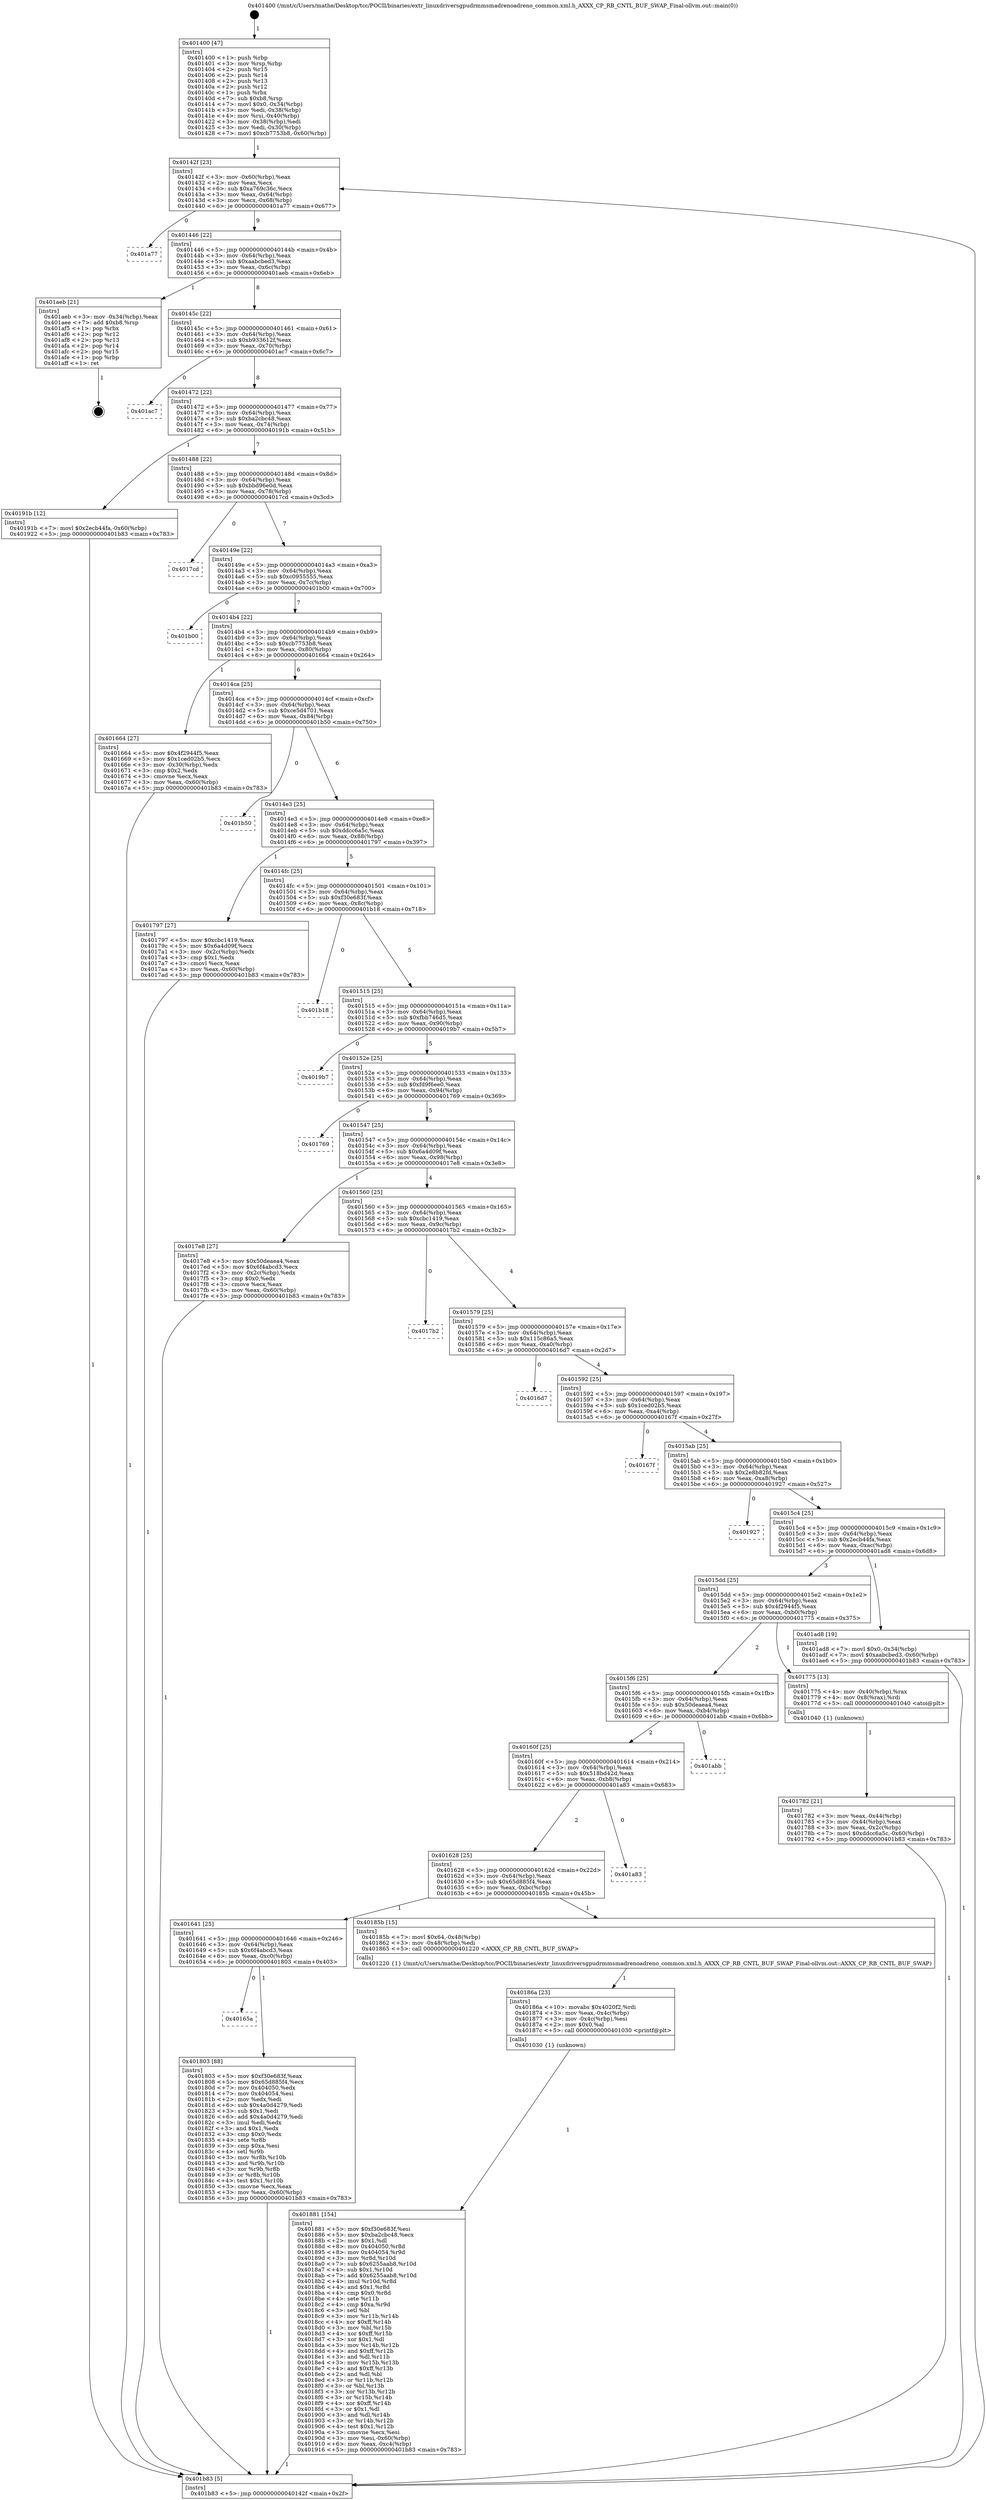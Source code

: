 digraph "0x401400" {
  label = "0x401400 (/mnt/c/Users/mathe/Desktop/tcc/POCII/binaries/extr_linuxdriversgpudrmmsmadrenoadreno_common.xml.h_AXXX_CP_RB_CNTL_BUF_SWAP_Final-ollvm.out::main(0))"
  labelloc = "t"
  node[shape=record]

  Entry [label="",width=0.3,height=0.3,shape=circle,fillcolor=black,style=filled]
  "0x40142f" [label="{
     0x40142f [23]\l
     | [instrs]\l
     &nbsp;&nbsp;0x40142f \<+3\>: mov -0x60(%rbp),%eax\l
     &nbsp;&nbsp;0x401432 \<+2\>: mov %eax,%ecx\l
     &nbsp;&nbsp;0x401434 \<+6\>: sub $0xa769c36c,%ecx\l
     &nbsp;&nbsp;0x40143a \<+3\>: mov %eax,-0x64(%rbp)\l
     &nbsp;&nbsp;0x40143d \<+3\>: mov %ecx,-0x68(%rbp)\l
     &nbsp;&nbsp;0x401440 \<+6\>: je 0000000000401a77 \<main+0x677\>\l
  }"]
  "0x401a77" [label="{
     0x401a77\l
  }", style=dashed]
  "0x401446" [label="{
     0x401446 [22]\l
     | [instrs]\l
     &nbsp;&nbsp;0x401446 \<+5\>: jmp 000000000040144b \<main+0x4b\>\l
     &nbsp;&nbsp;0x40144b \<+3\>: mov -0x64(%rbp),%eax\l
     &nbsp;&nbsp;0x40144e \<+5\>: sub $0xaabcbed3,%eax\l
     &nbsp;&nbsp;0x401453 \<+3\>: mov %eax,-0x6c(%rbp)\l
     &nbsp;&nbsp;0x401456 \<+6\>: je 0000000000401aeb \<main+0x6eb\>\l
  }"]
  Exit [label="",width=0.3,height=0.3,shape=circle,fillcolor=black,style=filled,peripheries=2]
  "0x401aeb" [label="{
     0x401aeb [21]\l
     | [instrs]\l
     &nbsp;&nbsp;0x401aeb \<+3\>: mov -0x34(%rbp),%eax\l
     &nbsp;&nbsp;0x401aee \<+7\>: add $0xb8,%rsp\l
     &nbsp;&nbsp;0x401af5 \<+1\>: pop %rbx\l
     &nbsp;&nbsp;0x401af6 \<+2\>: pop %r12\l
     &nbsp;&nbsp;0x401af8 \<+2\>: pop %r13\l
     &nbsp;&nbsp;0x401afa \<+2\>: pop %r14\l
     &nbsp;&nbsp;0x401afc \<+2\>: pop %r15\l
     &nbsp;&nbsp;0x401afe \<+1\>: pop %rbp\l
     &nbsp;&nbsp;0x401aff \<+1\>: ret\l
  }"]
  "0x40145c" [label="{
     0x40145c [22]\l
     | [instrs]\l
     &nbsp;&nbsp;0x40145c \<+5\>: jmp 0000000000401461 \<main+0x61\>\l
     &nbsp;&nbsp;0x401461 \<+3\>: mov -0x64(%rbp),%eax\l
     &nbsp;&nbsp;0x401464 \<+5\>: sub $0xb933612f,%eax\l
     &nbsp;&nbsp;0x401469 \<+3\>: mov %eax,-0x70(%rbp)\l
     &nbsp;&nbsp;0x40146c \<+6\>: je 0000000000401ac7 \<main+0x6c7\>\l
  }"]
  "0x401881" [label="{
     0x401881 [154]\l
     | [instrs]\l
     &nbsp;&nbsp;0x401881 \<+5\>: mov $0xf30e683f,%esi\l
     &nbsp;&nbsp;0x401886 \<+5\>: mov $0xba2cbc48,%ecx\l
     &nbsp;&nbsp;0x40188b \<+2\>: mov $0x1,%dl\l
     &nbsp;&nbsp;0x40188d \<+8\>: mov 0x404050,%r8d\l
     &nbsp;&nbsp;0x401895 \<+8\>: mov 0x404054,%r9d\l
     &nbsp;&nbsp;0x40189d \<+3\>: mov %r8d,%r10d\l
     &nbsp;&nbsp;0x4018a0 \<+7\>: sub $0x6255aab8,%r10d\l
     &nbsp;&nbsp;0x4018a7 \<+4\>: sub $0x1,%r10d\l
     &nbsp;&nbsp;0x4018ab \<+7\>: add $0x6255aab8,%r10d\l
     &nbsp;&nbsp;0x4018b2 \<+4\>: imul %r10d,%r8d\l
     &nbsp;&nbsp;0x4018b6 \<+4\>: and $0x1,%r8d\l
     &nbsp;&nbsp;0x4018ba \<+4\>: cmp $0x0,%r8d\l
     &nbsp;&nbsp;0x4018be \<+4\>: sete %r11b\l
     &nbsp;&nbsp;0x4018c2 \<+4\>: cmp $0xa,%r9d\l
     &nbsp;&nbsp;0x4018c6 \<+3\>: setl %bl\l
     &nbsp;&nbsp;0x4018c9 \<+3\>: mov %r11b,%r14b\l
     &nbsp;&nbsp;0x4018cc \<+4\>: xor $0xff,%r14b\l
     &nbsp;&nbsp;0x4018d0 \<+3\>: mov %bl,%r15b\l
     &nbsp;&nbsp;0x4018d3 \<+4\>: xor $0xff,%r15b\l
     &nbsp;&nbsp;0x4018d7 \<+3\>: xor $0x1,%dl\l
     &nbsp;&nbsp;0x4018da \<+3\>: mov %r14b,%r12b\l
     &nbsp;&nbsp;0x4018dd \<+4\>: and $0xff,%r12b\l
     &nbsp;&nbsp;0x4018e1 \<+3\>: and %dl,%r11b\l
     &nbsp;&nbsp;0x4018e4 \<+3\>: mov %r15b,%r13b\l
     &nbsp;&nbsp;0x4018e7 \<+4\>: and $0xff,%r13b\l
     &nbsp;&nbsp;0x4018eb \<+2\>: and %dl,%bl\l
     &nbsp;&nbsp;0x4018ed \<+3\>: or %r11b,%r12b\l
     &nbsp;&nbsp;0x4018f0 \<+3\>: or %bl,%r13b\l
     &nbsp;&nbsp;0x4018f3 \<+3\>: xor %r13b,%r12b\l
     &nbsp;&nbsp;0x4018f6 \<+3\>: or %r15b,%r14b\l
     &nbsp;&nbsp;0x4018f9 \<+4\>: xor $0xff,%r14b\l
     &nbsp;&nbsp;0x4018fd \<+3\>: or $0x1,%dl\l
     &nbsp;&nbsp;0x401900 \<+3\>: and %dl,%r14b\l
     &nbsp;&nbsp;0x401903 \<+3\>: or %r14b,%r12b\l
     &nbsp;&nbsp;0x401906 \<+4\>: test $0x1,%r12b\l
     &nbsp;&nbsp;0x40190a \<+3\>: cmovne %ecx,%esi\l
     &nbsp;&nbsp;0x40190d \<+3\>: mov %esi,-0x60(%rbp)\l
     &nbsp;&nbsp;0x401910 \<+6\>: mov %eax,-0xc4(%rbp)\l
     &nbsp;&nbsp;0x401916 \<+5\>: jmp 0000000000401b83 \<main+0x783\>\l
  }"]
  "0x401ac7" [label="{
     0x401ac7\l
  }", style=dashed]
  "0x401472" [label="{
     0x401472 [22]\l
     | [instrs]\l
     &nbsp;&nbsp;0x401472 \<+5\>: jmp 0000000000401477 \<main+0x77\>\l
     &nbsp;&nbsp;0x401477 \<+3\>: mov -0x64(%rbp),%eax\l
     &nbsp;&nbsp;0x40147a \<+5\>: sub $0xba2cbc48,%eax\l
     &nbsp;&nbsp;0x40147f \<+3\>: mov %eax,-0x74(%rbp)\l
     &nbsp;&nbsp;0x401482 \<+6\>: je 000000000040191b \<main+0x51b\>\l
  }"]
  "0x40186a" [label="{
     0x40186a [23]\l
     | [instrs]\l
     &nbsp;&nbsp;0x40186a \<+10\>: movabs $0x4020f2,%rdi\l
     &nbsp;&nbsp;0x401874 \<+3\>: mov %eax,-0x4c(%rbp)\l
     &nbsp;&nbsp;0x401877 \<+3\>: mov -0x4c(%rbp),%esi\l
     &nbsp;&nbsp;0x40187a \<+2\>: mov $0x0,%al\l
     &nbsp;&nbsp;0x40187c \<+5\>: call 0000000000401030 \<printf@plt\>\l
     | [calls]\l
     &nbsp;&nbsp;0x401030 \{1\} (unknown)\l
  }"]
  "0x40191b" [label="{
     0x40191b [12]\l
     | [instrs]\l
     &nbsp;&nbsp;0x40191b \<+7\>: movl $0x2ecb44fa,-0x60(%rbp)\l
     &nbsp;&nbsp;0x401922 \<+5\>: jmp 0000000000401b83 \<main+0x783\>\l
  }"]
  "0x401488" [label="{
     0x401488 [22]\l
     | [instrs]\l
     &nbsp;&nbsp;0x401488 \<+5\>: jmp 000000000040148d \<main+0x8d\>\l
     &nbsp;&nbsp;0x40148d \<+3\>: mov -0x64(%rbp),%eax\l
     &nbsp;&nbsp;0x401490 \<+5\>: sub $0xbbd96e0d,%eax\l
     &nbsp;&nbsp;0x401495 \<+3\>: mov %eax,-0x78(%rbp)\l
     &nbsp;&nbsp;0x401498 \<+6\>: je 00000000004017cd \<main+0x3cd\>\l
  }"]
  "0x40165a" [label="{
     0x40165a\l
  }", style=dashed]
  "0x4017cd" [label="{
     0x4017cd\l
  }", style=dashed]
  "0x40149e" [label="{
     0x40149e [22]\l
     | [instrs]\l
     &nbsp;&nbsp;0x40149e \<+5\>: jmp 00000000004014a3 \<main+0xa3\>\l
     &nbsp;&nbsp;0x4014a3 \<+3\>: mov -0x64(%rbp),%eax\l
     &nbsp;&nbsp;0x4014a6 \<+5\>: sub $0xc0955555,%eax\l
     &nbsp;&nbsp;0x4014ab \<+3\>: mov %eax,-0x7c(%rbp)\l
     &nbsp;&nbsp;0x4014ae \<+6\>: je 0000000000401b00 \<main+0x700\>\l
  }"]
  "0x401803" [label="{
     0x401803 [88]\l
     | [instrs]\l
     &nbsp;&nbsp;0x401803 \<+5\>: mov $0xf30e683f,%eax\l
     &nbsp;&nbsp;0x401808 \<+5\>: mov $0x65d885f4,%ecx\l
     &nbsp;&nbsp;0x40180d \<+7\>: mov 0x404050,%edx\l
     &nbsp;&nbsp;0x401814 \<+7\>: mov 0x404054,%esi\l
     &nbsp;&nbsp;0x40181b \<+2\>: mov %edx,%edi\l
     &nbsp;&nbsp;0x40181d \<+6\>: sub $0x4a0d4279,%edi\l
     &nbsp;&nbsp;0x401823 \<+3\>: sub $0x1,%edi\l
     &nbsp;&nbsp;0x401826 \<+6\>: add $0x4a0d4279,%edi\l
     &nbsp;&nbsp;0x40182c \<+3\>: imul %edi,%edx\l
     &nbsp;&nbsp;0x40182f \<+3\>: and $0x1,%edx\l
     &nbsp;&nbsp;0x401832 \<+3\>: cmp $0x0,%edx\l
     &nbsp;&nbsp;0x401835 \<+4\>: sete %r8b\l
     &nbsp;&nbsp;0x401839 \<+3\>: cmp $0xa,%esi\l
     &nbsp;&nbsp;0x40183c \<+4\>: setl %r9b\l
     &nbsp;&nbsp;0x401840 \<+3\>: mov %r8b,%r10b\l
     &nbsp;&nbsp;0x401843 \<+3\>: and %r9b,%r10b\l
     &nbsp;&nbsp;0x401846 \<+3\>: xor %r9b,%r8b\l
     &nbsp;&nbsp;0x401849 \<+3\>: or %r8b,%r10b\l
     &nbsp;&nbsp;0x40184c \<+4\>: test $0x1,%r10b\l
     &nbsp;&nbsp;0x401850 \<+3\>: cmovne %ecx,%eax\l
     &nbsp;&nbsp;0x401853 \<+3\>: mov %eax,-0x60(%rbp)\l
     &nbsp;&nbsp;0x401856 \<+5\>: jmp 0000000000401b83 \<main+0x783\>\l
  }"]
  "0x401b00" [label="{
     0x401b00\l
  }", style=dashed]
  "0x4014b4" [label="{
     0x4014b4 [22]\l
     | [instrs]\l
     &nbsp;&nbsp;0x4014b4 \<+5\>: jmp 00000000004014b9 \<main+0xb9\>\l
     &nbsp;&nbsp;0x4014b9 \<+3\>: mov -0x64(%rbp),%eax\l
     &nbsp;&nbsp;0x4014bc \<+5\>: sub $0xcb7753b8,%eax\l
     &nbsp;&nbsp;0x4014c1 \<+3\>: mov %eax,-0x80(%rbp)\l
     &nbsp;&nbsp;0x4014c4 \<+6\>: je 0000000000401664 \<main+0x264\>\l
  }"]
  "0x401641" [label="{
     0x401641 [25]\l
     | [instrs]\l
     &nbsp;&nbsp;0x401641 \<+5\>: jmp 0000000000401646 \<main+0x246\>\l
     &nbsp;&nbsp;0x401646 \<+3\>: mov -0x64(%rbp),%eax\l
     &nbsp;&nbsp;0x401649 \<+5\>: sub $0x6f4abcd3,%eax\l
     &nbsp;&nbsp;0x40164e \<+6\>: mov %eax,-0xc0(%rbp)\l
     &nbsp;&nbsp;0x401654 \<+6\>: je 0000000000401803 \<main+0x403\>\l
  }"]
  "0x401664" [label="{
     0x401664 [27]\l
     | [instrs]\l
     &nbsp;&nbsp;0x401664 \<+5\>: mov $0x4f2944f5,%eax\l
     &nbsp;&nbsp;0x401669 \<+5\>: mov $0x1ced02b5,%ecx\l
     &nbsp;&nbsp;0x40166e \<+3\>: mov -0x30(%rbp),%edx\l
     &nbsp;&nbsp;0x401671 \<+3\>: cmp $0x2,%edx\l
     &nbsp;&nbsp;0x401674 \<+3\>: cmovne %ecx,%eax\l
     &nbsp;&nbsp;0x401677 \<+3\>: mov %eax,-0x60(%rbp)\l
     &nbsp;&nbsp;0x40167a \<+5\>: jmp 0000000000401b83 \<main+0x783\>\l
  }"]
  "0x4014ca" [label="{
     0x4014ca [25]\l
     | [instrs]\l
     &nbsp;&nbsp;0x4014ca \<+5\>: jmp 00000000004014cf \<main+0xcf\>\l
     &nbsp;&nbsp;0x4014cf \<+3\>: mov -0x64(%rbp),%eax\l
     &nbsp;&nbsp;0x4014d2 \<+5\>: sub $0xce5d4701,%eax\l
     &nbsp;&nbsp;0x4014d7 \<+6\>: mov %eax,-0x84(%rbp)\l
     &nbsp;&nbsp;0x4014dd \<+6\>: je 0000000000401b50 \<main+0x750\>\l
  }"]
  "0x401b83" [label="{
     0x401b83 [5]\l
     | [instrs]\l
     &nbsp;&nbsp;0x401b83 \<+5\>: jmp 000000000040142f \<main+0x2f\>\l
  }"]
  "0x401400" [label="{
     0x401400 [47]\l
     | [instrs]\l
     &nbsp;&nbsp;0x401400 \<+1\>: push %rbp\l
     &nbsp;&nbsp;0x401401 \<+3\>: mov %rsp,%rbp\l
     &nbsp;&nbsp;0x401404 \<+2\>: push %r15\l
     &nbsp;&nbsp;0x401406 \<+2\>: push %r14\l
     &nbsp;&nbsp;0x401408 \<+2\>: push %r13\l
     &nbsp;&nbsp;0x40140a \<+2\>: push %r12\l
     &nbsp;&nbsp;0x40140c \<+1\>: push %rbx\l
     &nbsp;&nbsp;0x40140d \<+7\>: sub $0xb8,%rsp\l
     &nbsp;&nbsp;0x401414 \<+7\>: movl $0x0,-0x34(%rbp)\l
     &nbsp;&nbsp;0x40141b \<+3\>: mov %edi,-0x38(%rbp)\l
     &nbsp;&nbsp;0x40141e \<+4\>: mov %rsi,-0x40(%rbp)\l
     &nbsp;&nbsp;0x401422 \<+3\>: mov -0x38(%rbp),%edi\l
     &nbsp;&nbsp;0x401425 \<+3\>: mov %edi,-0x30(%rbp)\l
     &nbsp;&nbsp;0x401428 \<+7\>: movl $0xcb7753b8,-0x60(%rbp)\l
  }"]
  "0x40185b" [label="{
     0x40185b [15]\l
     | [instrs]\l
     &nbsp;&nbsp;0x40185b \<+7\>: movl $0x64,-0x48(%rbp)\l
     &nbsp;&nbsp;0x401862 \<+3\>: mov -0x48(%rbp),%edi\l
     &nbsp;&nbsp;0x401865 \<+5\>: call 0000000000401220 \<AXXX_CP_RB_CNTL_BUF_SWAP\>\l
     | [calls]\l
     &nbsp;&nbsp;0x401220 \{1\} (/mnt/c/Users/mathe/Desktop/tcc/POCII/binaries/extr_linuxdriversgpudrmmsmadrenoadreno_common.xml.h_AXXX_CP_RB_CNTL_BUF_SWAP_Final-ollvm.out::AXXX_CP_RB_CNTL_BUF_SWAP)\l
  }"]
  "0x401b50" [label="{
     0x401b50\l
  }", style=dashed]
  "0x4014e3" [label="{
     0x4014e3 [25]\l
     | [instrs]\l
     &nbsp;&nbsp;0x4014e3 \<+5\>: jmp 00000000004014e8 \<main+0xe8\>\l
     &nbsp;&nbsp;0x4014e8 \<+3\>: mov -0x64(%rbp),%eax\l
     &nbsp;&nbsp;0x4014eb \<+5\>: sub $0xddcc6a5c,%eax\l
     &nbsp;&nbsp;0x4014f0 \<+6\>: mov %eax,-0x88(%rbp)\l
     &nbsp;&nbsp;0x4014f6 \<+6\>: je 0000000000401797 \<main+0x397\>\l
  }"]
  "0x401628" [label="{
     0x401628 [25]\l
     | [instrs]\l
     &nbsp;&nbsp;0x401628 \<+5\>: jmp 000000000040162d \<main+0x22d\>\l
     &nbsp;&nbsp;0x40162d \<+3\>: mov -0x64(%rbp),%eax\l
     &nbsp;&nbsp;0x401630 \<+5\>: sub $0x65d885f4,%eax\l
     &nbsp;&nbsp;0x401635 \<+6\>: mov %eax,-0xbc(%rbp)\l
     &nbsp;&nbsp;0x40163b \<+6\>: je 000000000040185b \<main+0x45b\>\l
  }"]
  "0x401797" [label="{
     0x401797 [27]\l
     | [instrs]\l
     &nbsp;&nbsp;0x401797 \<+5\>: mov $0xcbc1419,%eax\l
     &nbsp;&nbsp;0x40179c \<+5\>: mov $0x6a4d09f,%ecx\l
     &nbsp;&nbsp;0x4017a1 \<+3\>: mov -0x2c(%rbp),%edx\l
     &nbsp;&nbsp;0x4017a4 \<+3\>: cmp $0x1,%edx\l
     &nbsp;&nbsp;0x4017a7 \<+3\>: cmovl %ecx,%eax\l
     &nbsp;&nbsp;0x4017aa \<+3\>: mov %eax,-0x60(%rbp)\l
     &nbsp;&nbsp;0x4017ad \<+5\>: jmp 0000000000401b83 \<main+0x783\>\l
  }"]
  "0x4014fc" [label="{
     0x4014fc [25]\l
     | [instrs]\l
     &nbsp;&nbsp;0x4014fc \<+5\>: jmp 0000000000401501 \<main+0x101\>\l
     &nbsp;&nbsp;0x401501 \<+3\>: mov -0x64(%rbp),%eax\l
     &nbsp;&nbsp;0x401504 \<+5\>: sub $0xf30e683f,%eax\l
     &nbsp;&nbsp;0x401509 \<+6\>: mov %eax,-0x8c(%rbp)\l
     &nbsp;&nbsp;0x40150f \<+6\>: je 0000000000401b18 \<main+0x718\>\l
  }"]
  "0x401a83" [label="{
     0x401a83\l
  }", style=dashed]
  "0x401b18" [label="{
     0x401b18\l
  }", style=dashed]
  "0x401515" [label="{
     0x401515 [25]\l
     | [instrs]\l
     &nbsp;&nbsp;0x401515 \<+5\>: jmp 000000000040151a \<main+0x11a\>\l
     &nbsp;&nbsp;0x40151a \<+3\>: mov -0x64(%rbp),%eax\l
     &nbsp;&nbsp;0x40151d \<+5\>: sub $0xfbb746d5,%eax\l
     &nbsp;&nbsp;0x401522 \<+6\>: mov %eax,-0x90(%rbp)\l
     &nbsp;&nbsp;0x401528 \<+6\>: je 00000000004019b7 \<main+0x5b7\>\l
  }"]
  "0x40160f" [label="{
     0x40160f [25]\l
     | [instrs]\l
     &nbsp;&nbsp;0x40160f \<+5\>: jmp 0000000000401614 \<main+0x214\>\l
     &nbsp;&nbsp;0x401614 \<+3\>: mov -0x64(%rbp),%eax\l
     &nbsp;&nbsp;0x401617 \<+5\>: sub $0x518bd42d,%eax\l
     &nbsp;&nbsp;0x40161c \<+6\>: mov %eax,-0xb8(%rbp)\l
     &nbsp;&nbsp;0x401622 \<+6\>: je 0000000000401a83 \<main+0x683\>\l
  }"]
  "0x4019b7" [label="{
     0x4019b7\l
  }", style=dashed]
  "0x40152e" [label="{
     0x40152e [25]\l
     | [instrs]\l
     &nbsp;&nbsp;0x40152e \<+5\>: jmp 0000000000401533 \<main+0x133\>\l
     &nbsp;&nbsp;0x401533 \<+3\>: mov -0x64(%rbp),%eax\l
     &nbsp;&nbsp;0x401536 \<+5\>: sub $0xfd9f6ee0,%eax\l
     &nbsp;&nbsp;0x40153b \<+6\>: mov %eax,-0x94(%rbp)\l
     &nbsp;&nbsp;0x401541 \<+6\>: je 0000000000401769 \<main+0x369\>\l
  }"]
  "0x401abb" [label="{
     0x401abb\l
  }", style=dashed]
  "0x401769" [label="{
     0x401769\l
  }", style=dashed]
  "0x401547" [label="{
     0x401547 [25]\l
     | [instrs]\l
     &nbsp;&nbsp;0x401547 \<+5\>: jmp 000000000040154c \<main+0x14c\>\l
     &nbsp;&nbsp;0x40154c \<+3\>: mov -0x64(%rbp),%eax\l
     &nbsp;&nbsp;0x40154f \<+5\>: sub $0x6a4d09f,%eax\l
     &nbsp;&nbsp;0x401554 \<+6\>: mov %eax,-0x98(%rbp)\l
     &nbsp;&nbsp;0x40155a \<+6\>: je 00000000004017e8 \<main+0x3e8\>\l
  }"]
  "0x401782" [label="{
     0x401782 [21]\l
     | [instrs]\l
     &nbsp;&nbsp;0x401782 \<+3\>: mov %eax,-0x44(%rbp)\l
     &nbsp;&nbsp;0x401785 \<+3\>: mov -0x44(%rbp),%eax\l
     &nbsp;&nbsp;0x401788 \<+3\>: mov %eax,-0x2c(%rbp)\l
     &nbsp;&nbsp;0x40178b \<+7\>: movl $0xddcc6a5c,-0x60(%rbp)\l
     &nbsp;&nbsp;0x401792 \<+5\>: jmp 0000000000401b83 \<main+0x783\>\l
  }"]
  "0x4017e8" [label="{
     0x4017e8 [27]\l
     | [instrs]\l
     &nbsp;&nbsp;0x4017e8 \<+5\>: mov $0x50deaea4,%eax\l
     &nbsp;&nbsp;0x4017ed \<+5\>: mov $0x6f4abcd3,%ecx\l
     &nbsp;&nbsp;0x4017f2 \<+3\>: mov -0x2c(%rbp),%edx\l
     &nbsp;&nbsp;0x4017f5 \<+3\>: cmp $0x0,%edx\l
     &nbsp;&nbsp;0x4017f8 \<+3\>: cmove %ecx,%eax\l
     &nbsp;&nbsp;0x4017fb \<+3\>: mov %eax,-0x60(%rbp)\l
     &nbsp;&nbsp;0x4017fe \<+5\>: jmp 0000000000401b83 \<main+0x783\>\l
  }"]
  "0x401560" [label="{
     0x401560 [25]\l
     | [instrs]\l
     &nbsp;&nbsp;0x401560 \<+5\>: jmp 0000000000401565 \<main+0x165\>\l
     &nbsp;&nbsp;0x401565 \<+3\>: mov -0x64(%rbp),%eax\l
     &nbsp;&nbsp;0x401568 \<+5\>: sub $0xcbc1419,%eax\l
     &nbsp;&nbsp;0x40156d \<+6\>: mov %eax,-0x9c(%rbp)\l
     &nbsp;&nbsp;0x401573 \<+6\>: je 00000000004017b2 \<main+0x3b2\>\l
  }"]
  "0x4015f6" [label="{
     0x4015f6 [25]\l
     | [instrs]\l
     &nbsp;&nbsp;0x4015f6 \<+5\>: jmp 00000000004015fb \<main+0x1fb\>\l
     &nbsp;&nbsp;0x4015fb \<+3\>: mov -0x64(%rbp),%eax\l
     &nbsp;&nbsp;0x4015fe \<+5\>: sub $0x50deaea4,%eax\l
     &nbsp;&nbsp;0x401603 \<+6\>: mov %eax,-0xb4(%rbp)\l
     &nbsp;&nbsp;0x401609 \<+6\>: je 0000000000401abb \<main+0x6bb\>\l
  }"]
  "0x4017b2" [label="{
     0x4017b2\l
  }", style=dashed]
  "0x401579" [label="{
     0x401579 [25]\l
     | [instrs]\l
     &nbsp;&nbsp;0x401579 \<+5\>: jmp 000000000040157e \<main+0x17e\>\l
     &nbsp;&nbsp;0x40157e \<+3\>: mov -0x64(%rbp),%eax\l
     &nbsp;&nbsp;0x401581 \<+5\>: sub $0x115c86a5,%eax\l
     &nbsp;&nbsp;0x401586 \<+6\>: mov %eax,-0xa0(%rbp)\l
     &nbsp;&nbsp;0x40158c \<+6\>: je 00000000004016d7 \<main+0x2d7\>\l
  }"]
  "0x401775" [label="{
     0x401775 [13]\l
     | [instrs]\l
     &nbsp;&nbsp;0x401775 \<+4\>: mov -0x40(%rbp),%rax\l
     &nbsp;&nbsp;0x401779 \<+4\>: mov 0x8(%rax),%rdi\l
     &nbsp;&nbsp;0x40177d \<+5\>: call 0000000000401040 \<atoi@plt\>\l
     | [calls]\l
     &nbsp;&nbsp;0x401040 \{1\} (unknown)\l
  }"]
  "0x4016d7" [label="{
     0x4016d7\l
  }", style=dashed]
  "0x401592" [label="{
     0x401592 [25]\l
     | [instrs]\l
     &nbsp;&nbsp;0x401592 \<+5\>: jmp 0000000000401597 \<main+0x197\>\l
     &nbsp;&nbsp;0x401597 \<+3\>: mov -0x64(%rbp),%eax\l
     &nbsp;&nbsp;0x40159a \<+5\>: sub $0x1ced02b5,%eax\l
     &nbsp;&nbsp;0x40159f \<+6\>: mov %eax,-0xa4(%rbp)\l
     &nbsp;&nbsp;0x4015a5 \<+6\>: je 000000000040167f \<main+0x27f\>\l
  }"]
  "0x4015dd" [label="{
     0x4015dd [25]\l
     | [instrs]\l
     &nbsp;&nbsp;0x4015dd \<+5\>: jmp 00000000004015e2 \<main+0x1e2\>\l
     &nbsp;&nbsp;0x4015e2 \<+3\>: mov -0x64(%rbp),%eax\l
     &nbsp;&nbsp;0x4015e5 \<+5\>: sub $0x4f2944f5,%eax\l
     &nbsp;&nbsp;0x4015ea \<+6\>: mov %eax,-0xb0(%rbp)\l
     &nbsp;&nbsp;0x4015f0 \<+6\>: je 0000000000401775 \<main+0x375\>\l
  }"]
  "0x40167f" [label="{
     0x40167f\l
  }", style=dashed]
  "0x4015ab" [label="{
     0x4015ab [25]\l
     | [instrs]\l
     &nbsp;&nbsp;0x4015ab \<+5\>: jmp 00000000004015b0 \<main+0x1b0\>\l
     &nbsp;&nbsp;0x4015b0 \<+3\>: mov -0x64(%rbp),%eax\l
     &nbsp;&nbsp;0x4015b3 \<+5\>: sub $0x2e8b82fd,%eax\l
     &nbsp;&nbsp;0x4015b8 \<+6\>: mov %eax,-0xa8(%rbp)\l
     &nbsp;&nbsp;0x4015be \<+6\>: je 0000000000401927 \<main+0x527\>\l
  }"]
  "0x401ad8" [label="{
     0x401ad8 [19]\l
     | [instrs]\l
     &nbsp;&nbsp;0x401ad8 \<+7\>: movl $0x0,-0x34(%rbp)\l
     &nbsp;&nbsp;0x401adf \<+7\>: movl $0xaabcbed3,-0x60(%rbp)\l
     &nbsp;&nbsp;0x401ae6 \<+5\>: jmp 0000000000401b83 \<main+0x783\>\l
  }"]
  "0x401927" [label="{
     0x401927\l
  }", style=dashed]
  "0x4015c4" [label="{
     0x4015c4 [25]\l
     | [instrs]\l
     &nbsp;&nbsp;0x4015c4 \<+5\>: jmp 00000000004015c9 \<main+0x1c9\>\l
     &nbsp;&nbsp;0x4015c9 \<+3\>: mov -0x64(%rbp),%eax\l
     &nbsp;&nbsp;0x4015cc \<+5\>: sub $0x2ecb44fa,%eax\l
     &nbsp;&nbsp;0x4015d1 \<+6\>: mov %eax,-0xac(%rbp)\l
     &nbsp;&nbsp;0x4015d7 \<+6\>: je 0000000000401ad8 \<main+0x6d8\>\l
  }"]
  Entry -> "0x401400" [label=" 1"]
  "0x40142f" -> "0x401a77" [label=" 0"]
  "0x40142f" -> "0x401446" [label=" 9"]
  "0x401aeb" -> Exit [label=" 1"]
  "0x401446" -> "0x401aeb" [label=" 1"]
  "0x401446" -> "0x40145c" [label=" 8"]
  "0x401ad8" -> "0x401b83" [label=" 1"]
  "0x40145c" -> "0x401ac7" [label=" 0"]
  "0x40145c" -> "0x401472" [label=" 8"]
  "0x40191b" -> "0x401b83" [label=" 1"]
  "0x401472" -> "0x40191b" [label=" 1"]
  "0x401472" -> "0x401488" [label=" 7"]
  "0x401881" -> "0x401b83" [label=" 1"]
  "0x401488" -> "0x4017cd" [label=" 0"]
  "0x401488" -> "0x40149e" [label=" 7"]
  "0x40186a" -> "0x401881" [label=" 1"]
  "0x40149e" -> "0x401b00" [label=" 0"]
  "0x40149e" -> "0x4014b4" [label=" 7"]
  "0x40185b" -> "0x40186a" [label=" 1"]
  "0x4014b4" -> "0x401664" [label=" 1"]
  "0x4014b4" -> "0x4014ca" [label=" 6"]
  "0x401664" -> "0x401b83" [label=" 1"]
  "0x401400" -> "0x40142f" [label=" 1"]
  "0x401b83" -> "0x40142f" [label=" 8"]
  "0x401641" -> "0x40165a" [label=" 0"]
  "0x4014ca" -> "0x401b50" [label=" 0"]
  "0x4014ca" -> "0x4014e3" [label=" 6"]
  "0x401641" -> "0x401803" [label=" 1"]
  "0x4014e3" -> "0x401797" [label=" 1"]
  "0x4014e3" -> "0x4014fc" [label=" 5"]
  "0x401628" -> "0x401641" [label=" 1"]
  "0x4014fc" -> "0x401b18" [label=" 0"]
  "0x4014fc" -> "0x401515" [label=" 5"]
  "0x401628" -> "0x40185b" [label=" 1"]
  "0x401515" -> "0x4019b7" [label=" 0"]
  "0x401515" -> "0x40152e" [label=" 5"]
  "0x40160f" -> "0x401628" [label=" 2"]
  "0x40152e" -> "0x401769" [label=" 0"]
  "0x40152e" -> "0x401547" [label=" 5"]
  "0x40160f" -> "0x401a83" [label=" 0"]
  "0x401547" -> "0x4017e8" [label=" 1"]
  "0x401547" -> "0x401560" [label=" 4"]
  "0x4015f6" -> "0x40160f" [label=" 2"]
  "0x401560" -> "0x4017b2" [label=" 0"]
  "0x401560" -> "0x401579" [label=" 4"]
  "0x4015f6" -> "0x401abb" [label=" 0"]
  "0x401579" -> "0x4016d7" [label=" 0"]
  "0x401579" -> "0x401592" [label=" 4"]
  "0x401803" -> "0x401b83" [label=" 1"]
  "0x401592" -> "0x40167f" [label=" 0"]
  "0x401592" -> "0x4015ab" [label=" 4"]
  "0x401797" -> "0x401b83" [label=" 1"]
  "0x4015ab" -> "0x401927" [label=" 0"]
  "0x4015ab" -> "0x4015c4" [label=" 4"]
  "0x401782" -> "0x401b83" [label=" 1"]
  "0x4015c4" -> "0x401ad8" [label=" 1"]
  "0x4015c4" -> "0x4015dd" [label=" 3"]
  "0x4017e8" -> "0x401b83" [label=" 1"]
  "0x4015dd" -> "0x401775" [label=" 1"]
  "0x4015dd" -> "0x4015f6" [label=" 2"]
  "0x401775" -> "0x401782" [label=" 1"]
}
